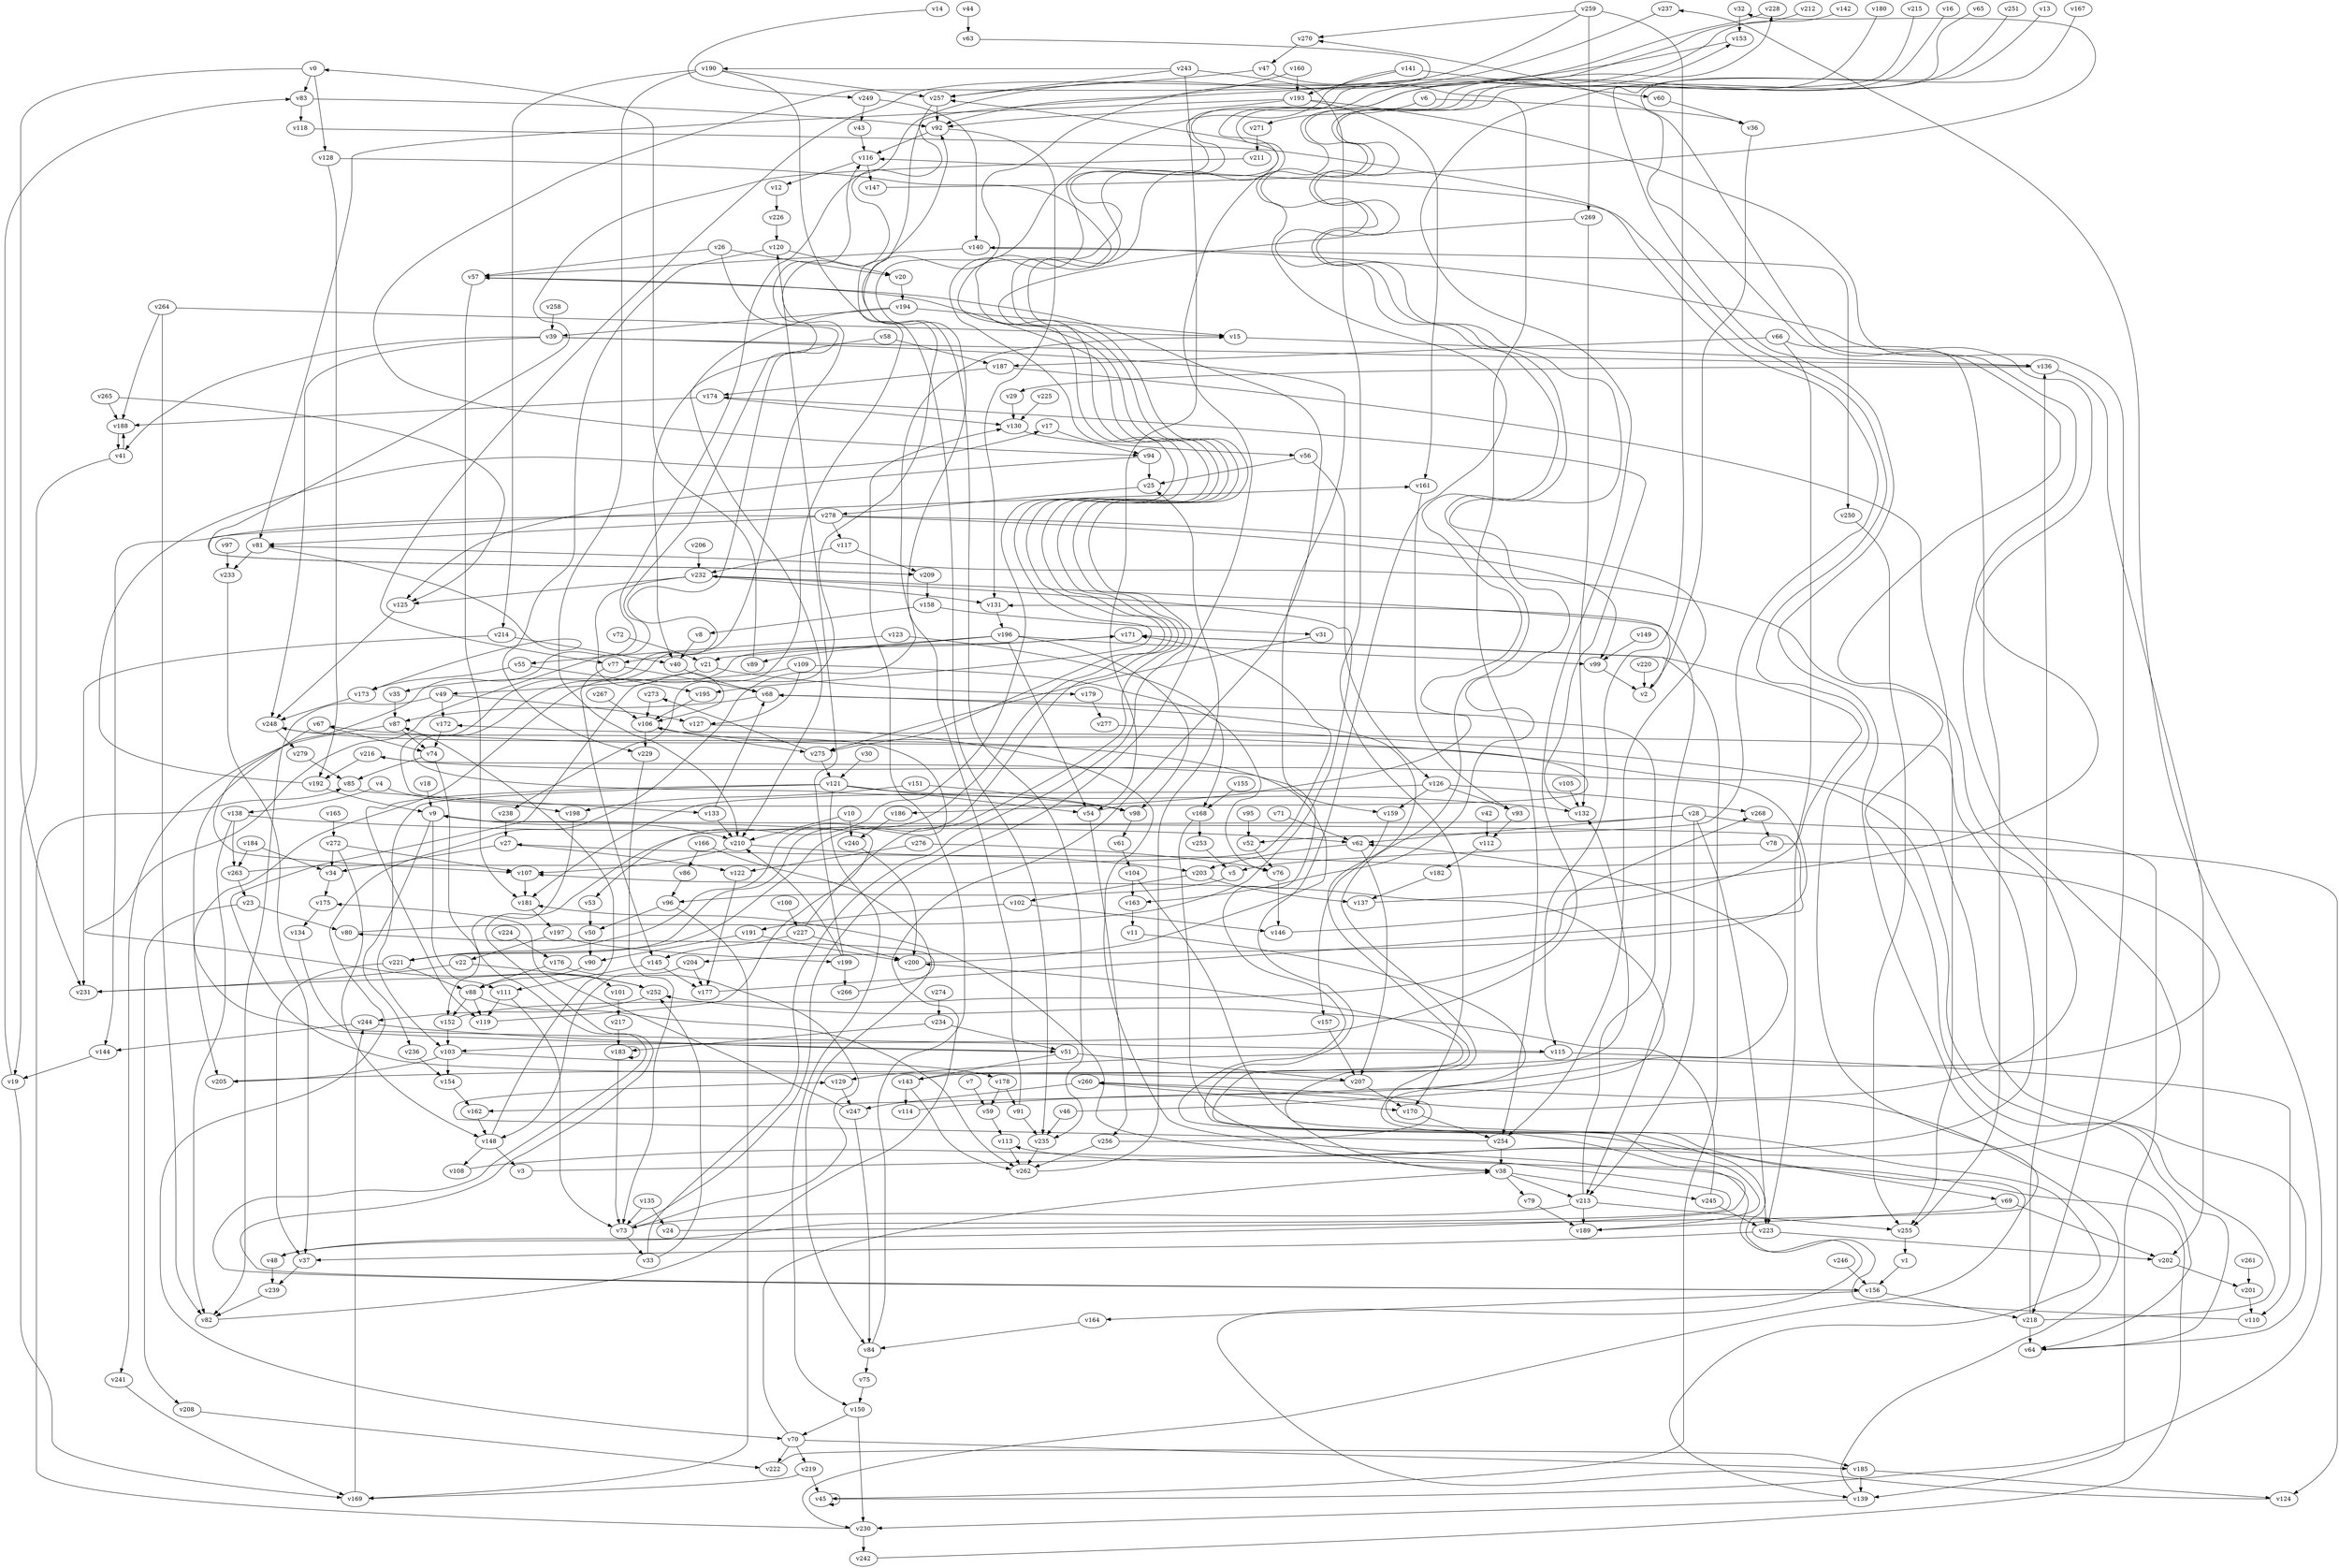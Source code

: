 // Benchmark game 414 - 280 vertices
// time_bound: 63
// targets: v204
digraph G {
    v0 [name="v0", player=1];
    v1 [name="v1", player=0];
    v2 [name="v2", player=0];
    v3 [name="v3", player=1];
    v4 [name="v4", player=1];
    v5 [name="v5", player=0];
    v6 [name="v6", player=1];
    v7 [name="v7", player=1];
    v8 [name="v8", player=0];
    v9 [name="v9", player=1];
    v10 [name="v10", player=0];
    v11 [name="v11", player=0];
    v12 [name="v12", player=1];
    v13 [name="v13", player=1];
    v14 [name="v14", player=0];
    v15 [name="v15", player=0];
    v16 [name="v16", player=1];
    v17 [name="v17", player=0];
    v18 [name="v18", player=1];
    v19 [name="v19", player=1];
    v20 [name="v20", player=1];
    v21 [name="v21", player=0];
    v22 [name="v22", player=0];
    v23 [name="v23", player=0];
    v24 [name="v24", player=0];
    v25 [name="v25", player=0];
    v26 [name="v26", player=1];
    v27 [name="v27", player=1];
    v28 [name="v28", player=1];
    v29 [name="v29", player=0];
    v30 [name="v30", player=0];
    v31 [name="v31", player=1];
    v32 [name="v32", player=0];
    v33 [name="v33", player=1];
    v34 [name="v34", player=0];
    v35 [name="v35", player=0];
    v36 [name="v36", player=0];
    v37 [name="v37", player=0];
    v38 [name="v38", player=1];
    v39 [name="v39", player=1];
    v40 [name="v40", player=1];
    v41 [name="v41", player=0];
    v42 [name="v42", player=1];
    v43 [name="v43", player=1];
    v44 [name="v44", player=1];
    v45 [name="v45", player=1];
    v46 [name="v46", player=0];
    v47 [name="v47", player=0];
    v48 [name="v48", player=0];
    v49 [name="v49", player=1];
    v50 [name="v50", player=0];
    v51 [name="v51", player=1];
    v52 [name="v52", player=0];
    v53 [name="v53", player=1];
    v54 [name="v54", player=0];
    v55 [name="v55", player=1];
    v56 [name="v56", player=1];
    v57 [name="v57", player=1];
    v58 [name="v58", player=0];
    v59 [name="v59", player=0];
    v60 [name="v60", player=0];
    v61 [name="v61", player=1];
    v62 [name="v62", player=0];
    v63 [name="v63", player=1];
    v64 [name="v64", player=1];
    v65 [name="v65", player=0];
    v66 [name="v66", player=1];
    v67 [name="v67", player=0];
    v68 [name="v68", player=1];
    v69 [name="v69", player=0];
    v70 [name="v70", player=0];
    v71 [name="v71", player=0];
    v72 [name="v72", player=0];
    v73 [name="v73", player=0];
    v74 [name="v74", player=0];
    v75 [name="v75", player=1];
    v76 [name="v76", player=1];
    v77 [name="v77", player=1];
    v78 [name="v78", player=0];
    v79 [name="v79", player=0];
    v80 [name="v80", player=1];
    v81 [name="v81", player=0];
    v82 [name="v82", player=1];
    v83 [name="v83", player=1];
    v84 [name="v84", player=0];
    v85 [name="v85", player=0];
    v86 [name="v86", player=0];
    v87 [name="v87", player=1];
    v88 [name="v88", player=0];
    v89 [name="v89", player=0];
    v90 [name="v90", player=0];
    v91 [name="v91", player=1];
    v92 [name="v92", player=1];
    v93 [name="v93", player=1];
    v94 [name="v94", player=0];
    v95 [name="v95", player=1];
    v96 [name="v96", player=0];
    v97 [name="v97", player=0];
    v98 [name="v98", player=0];
    v99 [name="v99", player=0];
    v100 [name="v100", player=0];
    v101 [name="v101", player=1];
    v102 [name="v102", player=1];
    v103 [name="v103", player=1];
    v104 [name="v104", player=0];
    v105 [name="v105", player=0];
    v106 [name="v106", player=0];
    v107 [name="v107", player=1];
    v108 [name="v108", player=1];
    v109 [name="v109", player=0];
    v110 [name="v110", player=0];
    v111 [name="v111", player=1];
    v112 [name="v112", player=0];
    v113 [name="v113", player=1];
    v114 [name="v114", player=1];
    v115 [name="v115", player=1];
    v116 [name="v116", player=1];
    v117 [name="v117", player=0];
    v118 [name="v118", player=1];
    v119 [name="v119", player=0];
    v120 [name="v120", player=1];
    v121 [name="v121", player=0];
    v122 [name="v122", player=1];
    v123 [name="v123", player=1];
    v124 [name="v124", player=0];
    v125 [name="v125", player=1];
    v126 [name="v126", player=1];
    v127 [name="v127", player=1];
    v128 [name="v128", player=1];
    v129 [name="v129", player=0];
    v130 [name="v130", player=0];
    v131 [name="v131", player=0];
    v132 [name="v132", player=1];
    v133 [name="v133", player=1];
    v134 [name="v134", player=0];
    v135 [name="v135", player=1];
    v136 [name="v136", player=1];
    v137 [name="v137", player=0];
    v138 [name="v138", player=1];
    v139 [name="v139", player=1];
    v140 [name="v140", player=1];
    v141 [name="v141", player=0];
    v142 [name="v142", player=1];
    v143 [name="v143", player=0];
    v144 [name="v144", player=1];
    v145 [name="v145", player=0];
    v146 [name="v146", player=1];
    v147 [name="v147", player=0];
    v148 [name="v148", player=0];
    v149 [name="v149", player=0];
    v150 [name="v150", player=0];
    v151 [name="v151", player=0];
    v152 [name="v152", player=0];
    v153 [name="v153", player=0];
    v154 [name="v154", player=1];
    v155 [name="v155", player=1];
    v156 [name="v156", player=1];
    v157 [name="v157", player=1];
    v158 [name="v158", player=1];
    v159 [name="v159", player=1];
    v160 [name="v160", player=0];
    v161 [name="v161", player=1];
    v162 [name="v162", player=0];
    v163 [name="v163", player=0];
    v164 [name="v164", player=1];
    v165 [name="v165", player=0];
    v166 [name="v166", player=0];
    v167 [name="v167", player=0];
    v168 [name="v168", player=1];
    v169 [name="v169", player=1];
    v170 [name="v170", player=1];
    v171 [name="v171", player=1];
    v172 [name="v172", player=0];
    v173 [name="v173", player=1];
    v174 [name="v174", player=0];
    v175 [name="v175", player=1];
    v176 [name="v176", player=1];
    v177 [name="v177", player=0];
    v178 [name="v178", player=1];
    v179 [name="v179", player=0];
    v180 [name="v180", player=1];
    v181 [name="v181", player=1];
    v182 [name="v182", player=0];
    v183 [name="v183", player=0];
    v184 [name="v184", player=1];
    v185 [name="v185", player=0];
    v186 [name="v186", player=1];
    v187 [name="v187", player=0];
    v188 [name="v188", player=1];
    v189 [name="v189", player=0];
    v190 [name="v190", player=1];
    v191 [name="v191", player=1];
    v192 [name="v192", player=0];
    v193 [name="v193", player=0];
    v194 [name="v194", player=1];
    v195 [name="v195", player=0];
    v196 [name="v196", player=0];
    v197 [name="v197", player=0];
    v198 [name="v198", player=1];
    v199 [name="v199", player=0];
    v200 [name="v200", player=0];
    v201 [name="v201", player=0];
    v202 [name="v202", player=0];
    v203 [name="v203", player=1];
    v204 [name="v204", player=0, target=1];
    v205 [name="v205", player=0];
    v206 [name="v206", player=1];
    v207 [name="v207", player=1];
    v208 [name="v208", player=0];
    v209 [name="v209", player=0];
    v210 [name="v210", player=1];
    v211 [name="v211", player=0];
    v212 [name="v212", player=0];
    v213 [name="v213", player=1];
    v214 [name="v214", player=1];
    v215 [name="v215", player=0];
    v216 [name="v216", player=1];
    v217 [name="v217", player=0];
    v218 [name="v218", player=1];
    v219 [name="v219", player=0];
    v220 [name="v220", player=1];
    v221 [name="v221", player=0];
    v222 [name="v222", player=0];
    v223 [name="v223", player=1];
    v224 [name="v224", player=1];
    v225 [name="v225", player=1];
    v226 [name="v226", player=1];
    v227 [name="v227", player=1];
    v228 [name="v228", player=0];
    v229 [name="v229", player=1];
    v230 [name="v230", player=1];
    v231 [name="v231", player=1];
    v232 [name="v232", player=1];
    v233 [name="v233", player=0];
    v234 [name="v234", player=0];
    v235 [name="v235", player=1];
    v236 [name="v236", player=1];
    v237 [name="v237", player=0];
    v238 [name="v238", player=1];
    v239 [name="v239", player=1];
    v240 [name="v240", player=0];
    v241 [name="v241", player=1];
    v242 [name="v242", player=0];
    v243 [name="v243", player=1];
    v244 [name="v244", player=0];
    v245 [name="v245", player=1];
    v246 [name="v246", player=0];
    v247 [name="v247", player=1];
    v248 [name="v248", player=1];
    v249 [name="v249", player=0];
    v250 [name="v250", player=1];
    v251 [name="v251", player=0];
    v252 [name="v252", player=1];
    v253 [name="v253", player=1];
    v254 [name="v254", player=0];
    v255 [name="v255", player=1];
    v256 [name="v256", player=0];
    v257 [name="v257", player=1];
    v258 [name="v258", player=0];
    v259 [name="v259", player=1];
    v260 [name="v260", player=0];
    v261 [name="v261", player=0];
    v262 [name="v262", player=1];
    v263 [name="v263", player=1];
    v264 [name="v264", player=0];
    v265 [name="v265", player=0];
    v266 [name="v266", player=0];
    v267 [name="v267", player=1];
    v268 [name="v268", player=0];
    v269 [name="v269", player=1];
    v270 [name="v270", player=0];
    v271 [name="v271", player=1];
    v272 [name="v272", player=1];
    v273 [name="v273", player=1];
    v274 [name="v274", player=1];
    v275 [name="v275", player=1];
    v276 [name="v276", player=0];
    v277 [name="v277", player=1];
    v278 [name="v278", player=0];
    v279 [name="v279", player=1];

    v0 -> v128;
    v1 -> v156;
    v2 -> v131 [constraint="t < 7"];
    v3 -> v172 [constraint="t < 15"];
    v4 -> v198;
    v5 -> v96 [constraint="t >= 4"];
    v6 -> v36;
    v7 -> v59;
    v8 -> v40;
    v9 -> v111;
    v10 -> v210;
    v11 -> v139 [constraint="t < 9"];
    v12 -> v226;
    v13 -> v64 [constraint="t mod 4 == 1"];
    v14 -> v249 [constraint="t >= 1"];
    v15 -> v136;
    v16 -> v230 [constraint="t mod 3 == 0"];
    v17 -> v94;
    v18 -> v9;
    v19 -> v83;
    v20 -> v194;
    v21 -> v179;
    v22 -> v252;
    v23 -> v208;
    v24 -> v116 [constraint="t < 12"];
    v25 -> v278;
    v26 -> v98 [constraint="t < 10"];
    v27 -> v34;
    v28 -> v62;
    v29 -> v130;
    v30 -> v121;
    v31 -> v275 [constraint="t < 13"];
    v32 -> v153;
    v33 -> v257 [constraint="t < 7"];
    v34 -> v175;
    v35 -> v87;
    v36 -> v2;
    v37 -> v239;
    v38 -> v213;
    v39 -> v159;
    v40 -> v68;
    v41 -> v188 [constraint="t mod 4 == 2"];
    v42 -> v112;
    v43 -> v116;
    v44 -> v63;
    v45 -> v237 [constraint="t >= 3"];
    v46 -> v107 [constraint="t < 6"];
    v47 -> v254;
    v48 -> v181 [constraint="t mod 4 == 1"];
    v49 -> v172;
    v50 -> v90;
    v51 -> v171 [constraint="t mod 4 == 0"];
    v52 -> v76;
    v53 -> v50;
    v54 -> v106 [constraint="t mod 4 == 2"];
    v55 -> v195;
    v56 -> v25;
    v57 -> v221 [constraint="t < 13"];
    v58 -> v187;
    v59 -> v113;
    v60 -> v36;
    v61 -> v104;
    v62 -> v203;
    v63 -> v94 [constraint="t mod 5 == 1"];
    v64 -> v81 [constraint="t mod 4 == 1"];
    v65 -> v163 [constraint="t >= 3"];
    v66 -> v255;
    v67 -> v205;
    v68 -> v87;
    v69 -> v202;
    v70 -> v219;
    v71 -> v62;
    v72 -> v21;
    v73 -> v153 [constraint="t >= 5"];
    v74 -> v85;
    v75 -> v150;
    v76 -> v146;
    v77 -> v145;
    v78 -> v124;
    v79 -> v189;
    v80 -> v232 [constraint="t >= 3"];
    v81 -> v173 [constraint="t mod 5 == 0"];
    v82 -> v57 [constraint="t >= 4"];
    v83 -> v118;
    v84 -> v75;
    v85 -> v133;
    v86 -> v96;
    v87 -> v74;
    v88 -> v152;
    v89 -> v0;
    v90 -> v88;
    v91 -> v15;
    v92 -> v116;
    v93 -> v112;
    v94 -> v125 [constraint="t >= 4"];
    v95 -> v52;
    v96 -> v50;
    v97 -> v233;
    v98 -> v61;
    v99 -> v2;
    v100 -> v227;
    v101 -> v217;
    v102 -> v191;
    v103 -> v154;
    v104 -> v38;
    v105 -> v132;
    v106 -> v229;
    v107 -> v181;
    v108 -> v270 [constraint="t < 13"];
    v109 -> v35;
    v110 -> v68 [constraint="t mod 3 == 1"];
    v111 -> v73;
    v112 -> v182;
    v113 -> v262;
    v114 -> v62 [constraint="t >= 5"];
    v115 -> v129;
    v116 -> v147;
    v117 -> v209;
    v118 -> v52 [constraint="t >= 1"];
    v119 -> v9 [constraint="t < 11"];
    v120 -> v20;
    v121 -> v119;
    v122 -> v177;
    v123 -> v168;
    v124 -> v248 [constraint="t >= 5"];
    v125 -> v248;
    v126 -> v159;
    v127 -> v48 [constraint="t < 8"];
    v128 -> v275 [constraint="t mod 3 == 0"];
    v129 -> v247;
    v130 -> v56;
    v131 -> v196;
    v132 -> v174 [constraint="t mod 4 == 1"];
    v133 -> v68;
    v134 -> v115 [constraint="t mod 5 == 0"];
    v135 -> v73;
    v136 -> v29;
    v137 -> v140 [constraint="t mod 4 == 1"];
    v138 -> v263;
    v139 -> v260 [constraint="t >= 2"];
    v140 -> v250;
    v141 -> v70 [constraint="t >= 1"];
    v142 -> v195 [constraint="t mod 3 == 0"];
    v143 -> v132 [constraint="t mod 3 == 0"];
    v144 -> v19;
    v145 -> v111;
    v146 -> v171 [constraint="t < 7"];
    v147 -> v32 [constraint="t mod 2 == 0"];
    v148 -> v87;
    v149 -> v99;
    v150 -> v230;
    v151 -> v198;
    v152 -> v268 [constraint="t >= 1"];
    v153 -> v98 [constraint="t mod 3 == 0"];
    v154 -> v162;
    v155 -> v168;
    v156 -> v164;
    v157 -> v207;
    v158 -> v31;
    v159 -> v157;
    v160 -> v193;
    v161 -> v93;
    v162 -> v148;
    v163 -> v11;
    v164 -> v84;
    v165 -> v272;
    v166 -> v84;
    v167 -> v162 [constraint="t < 15"];
    v168 -> v253;
    v169 -> v244;
    v170 -> v254;
    v171 -> v77;
    v172 -> v74;
    v173 -> v248;
    v174 -> v188;
    v175 -> v134;
    v176 -> v73 [constraint="t >= 1"];
    v177 -> v9 [constraint="t mod 5 == 4"];
    v178 -> v59;
    v179 -> v277;
    v180 -> v69 [constraint="t mod 5 == 4"];
    v181 -> v197;
    v182 -> v137;
    v183 -> v183;
    v184 -> v34;
    v185 -> v124;
    v186 -> v240;
    v187 -> v255;
    v188 -> v41;
    v189 -> v200 [constraint="t mod 2 == 1"];
    v190 -> v210;
    v191 -> v90;
    v192 -> v17 [constraint="t >= 5"];
    v193 -> v161;
    v194 -> v39 [constraint="t >= 4"];
    v195 -> v106;
    v196 -> v98;
    v197 -> v199;
    v198 -> v156 [constraint="t mod 4 == 2"];
    v199 -> v266;
    v200 -> v216 [constraint="t < 14"];
    v201 -> v110;
    v202 -> v201;
    v203 -> v102;
    v204 -> v148;
    v205 -> v27 [constraint="t >= 3"];
    v206 -> v232;
    v207 -> v92 [constraint="t >= 3"];
    v208 -> v222;
    v209 -> v161 [constraint="t >= 3"];
    v210 -> v203;
    v211 -> v209 [constraint="t < 15"];
    v212 -> v156 [constraint="t mod 2 == 0"];
    v213 -> v255;
    v214 -> v40;
    v215 -> v186 [constraint="t mod 3 == 2"];
    v216 -> v204 [constraint="t < 9"];
    v217 -> v183;
    v218 -> v67 [constraint="t mod 3 == 1"];
    v219 -> v169;
    v220 -> v2;
    v221 -> v248 [constraint="t mod 5 == 3"];
    v222 -> v185 [constraint="t < 10"];
    v223 -> v37;
    v224 -> v176;
    v225 -> v130;
    v226 -> v120;
    v227 -> v228 [constraint="t < 15"];
    v228 -> v238 [constraint="t mod 2 == 1"];
    v229 -> v73;
    v230 -> v242;
    v231 -> v101 [constraint="t >= 3"];
    v232 -> v125;
    v233 -> v37;
    v234 -> v183;
    v235 -> v262;
    v236 -> v154;
    v237 -> v107 [constraint="t < 5"];
    v238 -> v27;
    v239 -> v82;
    v240 -> v200;
    v241 -> v169;
    v242 -> v113 [constraint="t < 11"];
    v243 -> v190 [constraint="t mod 3 == 2"];
    v244 -> v51;
    v245 -> v252;
    v246 -> v156;
    v247 -> v175 [constraint="t >= 4"];
    v248 -> v279;
    v249 -> v43;
    v250 -> v255;
    v251 -> v103 [constraint="t mod 2 == 1"];
    v252 -> v116 [constraint="t >= 3"];
    v253 -> v5;
    v254 -> v129 [constraint="t mod 2 == 1"];
    v255 -> v1;
    v256 -> v260 [constraint="t < 14"];
    v257 -> v92;
    v258 -> v39;
    v259 -> v77 [constraint="t mod 3 == 2"];
    v260 -> v247;
    v261 -> v201;
    v262 -> v25;
    v263 -> v171 [constraint="t < 12"];
    v264 -> v15;
    v265 -> v125 [constraint="t < 5"];
    v266 -> v80 [constraint="t mod 2 == 1"];
    v267 -> v106;
    v268 -> v78;
    v269 -> v221 [constraint="t mod 3 == 2"];
    v270 -> v47;
    v271 -> v211;
    v272 -> v34;
    v273 -> v106;
    v274 -> v234;
    v275 -> v273 [constraint="t mod 5 == 3"];
    v276 -> v122;
    v277 -> v64 [constraint="t < 15"];
    v278 -> v117;
    v279 -> v85;
    v33 -> v252;
    v67 -> v74;
    v70 -> v222;
    v39 -> v248;
    v265 -> v188;
    v55 -> v173;
    v28 -> v213;
    v183 -> v73;
    v145 -> v177;
    v138 -> v82;
    v96 -> v169;
    v73 -> v33;
    v38 -> v79;
    v230 -> v85;
    v171 -> v45;
    v252 -> v244;
    v190 -> v257;
    v141 -> v60;
    v41 -> v19;
    v62 -> v207;
    v103 -> v178;
    v143 -> v114;
    v39 -> v136;
    v88 -> v262;
    v245 -> v223;
    v256 -> v262;
    v126 -> v93;
    v121 -> v103;
    v26 -> v57;
    v194 -> v15;
    v19 -> v169;
    v152 -> v103;
    v221 -> v37;
    v87 -> v241;
    v57 -> v181;
    v47 -> v257;
    v243 -> v257;
    v213 -> v73;
    v232 -> v106;
    v156 -> v218;
    v27 -> v122;
    v51 -> v207;
    v187 -> v174;
    v56 -> v126;
    v121 -> v54;
    v151 -> v98;
    v178 -> v91;
    v160 -> v92;
    v264 -> v82;
    v6 -> v271;
    v249 -> v140;
    v10 -> v240;
    v234 -> v51;
    v278 -> v144;
    v123 -> v55;
    v197 -> v22;
    v0 -> v231;
    v120 -> v229;
    v196 -> v99;
    v275 -> v121;
    v46 -> v235;
    v141 -> v193;
    v28 -> v223;
    v102 -> v146;
    v272 -> v148;
    v278 -> v254;
    v193 -> v218;
    v259 -> v269;
    v106 -> v275;
    v58 -> v40;
    v176 -> v88;
    v133 -> v210;
    v207 -> v170;
    v51 -> v143;
    v150 -> v70;
    v148 -> v3;
    v117 -> v232;
    v88 -> v119;
    v54 -> v256;
    v232 -> v213;
    v126 -> v181;
    v21 -> v49;
    v148 -> v108;
    v26 -> v20;
    v78 -> v5;
    v259 -> v270;
    v143 -> v262;
    v209 -> v158;
    v121 -> v150;
    v263 -> v23;
    v38 -> v245;
    v278 -> v99;
    v111 -> v119;
    v4 -> v138;
    v126 -> v268;
    v116 -> v12;
    v94 -> v25;
    v243 -> v54;
    v196 -> v89;
    v109 -> v127;
    v190 -> v235;
    v84 -> v130;
    v199 -> v120;
    v216 -> v192;
    v221 -> v88;
    v115 -> v110;
    v196 -> v54;
    v223 -> v202;
    v77 -> v68;
    v194 -> v210;
    v174 -> v130;
    v199 -> v210;
    v104 -> v163;
    v103 -> v205;
    v193 -> v81;
    v28 -> v53;
    v48 -> v239;
    v66 -> v187;
    v158 -> v8;
    v247 -> v84;
    v203 -> v137;
    v278 -> v81;
    v260 -> v170;
    v9 -> v210;
    v139 -> v230;
    v193 -> v92;
    v191 -> v200;
    v218 -> v64;
    v83 -> v92;
    v92 -> v131;
    v9 -> v236;
    v109 -> v76;
    v66 -> v223;
    v244 -> v144;
    v210 -> v107;
    v272 -> v107;
    v214 -> v231;
    v264 -> v188;
    v45 -> v45;
    v91 -> v235;
    v0 -> v83;
    v168 -> v38;
    v232 -> v131;
    v227 -> v200;
    v135 -> v24;
    v185 -> v139;
    v213 -> v68;
    v227 -> v145;
    v140 -> v57;
    v190 -> v214;
    v196 -> v21;
    v121 -> v132;
    v218 -> v136;
    v243 -> v170;
    v276 -> v76;
    v259 -> v115;
    v136 -> v202;
    v49 -> v127;
    v74 -> v152;
    v166 -> v86;
    v138 -> v62;
    v22 -> v231;
    v204 -> v177;
    v192 -> v9;
    v70 -> v38;
    v219 -> v45;
    v49 -> v82;
    v257 -> v235;
    v69 -> v189;
    v28 -> v139;
    v23 -> v80;
    v184 -> v263;
    v213 -> v189;
    v128 -> v192;
    v70 -> v185;
    v269 -> v132;
    v254 -> v38;
    v39 -> v41;
    v81 -> v233;
}
